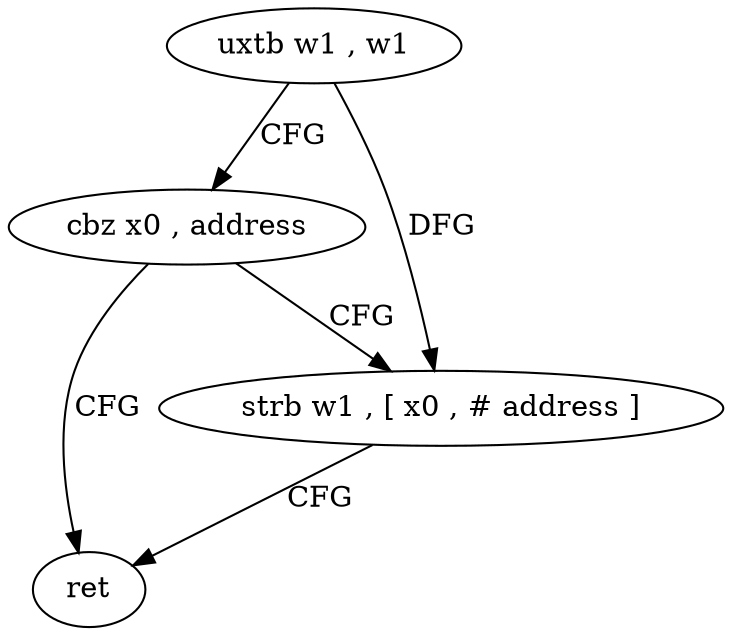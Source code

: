 digraph "func" {
"4287724" [label = "uxtb w1 , w1" ]
"4287728" [label = "cbz x0 , address" ]
"4287736" [label = "ret" ]
"4287732" [label = "strb w1 , [ x0 , # address ]" ]
"4287724" -> "4287728" [ label = "CFG" ]
"4287724" -> "4287732" [ label = "DFG" ]
"4287728" -> "4287736" [ label = "CFG" ]
"4287728" -> "4287732" [ label = "CFG" ]
"4287732" -> "4287736" [ label = "CFG" ]
}
